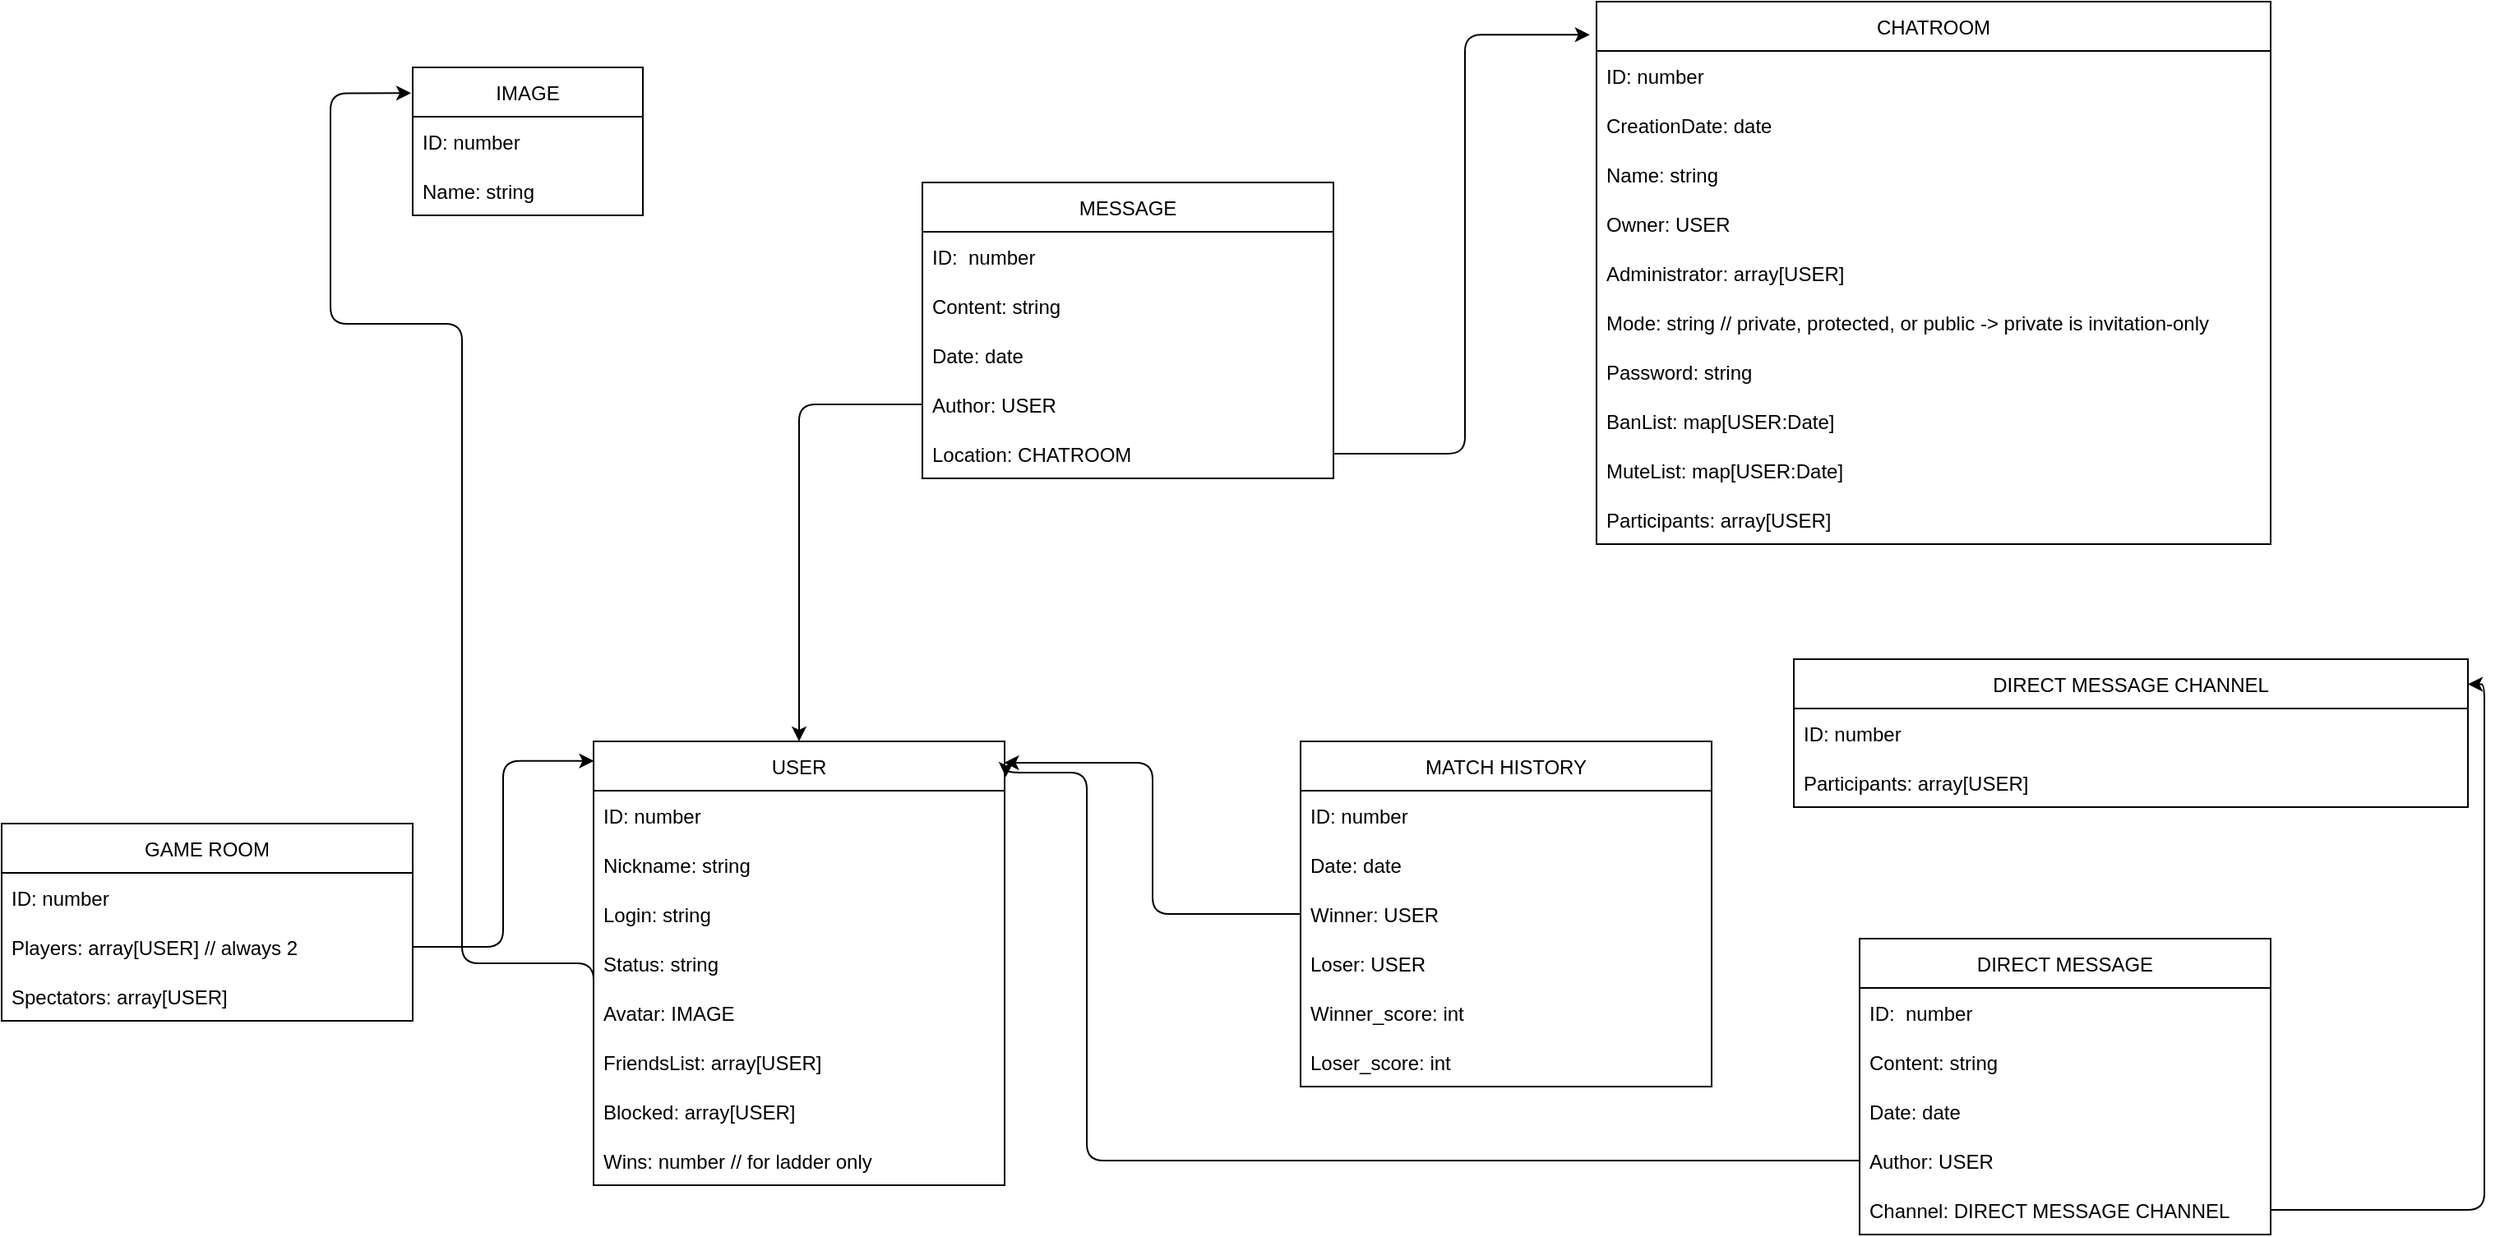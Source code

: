 <mxfile>
    <diagram id="gf0ErlG2x5OW51Hi-LXX" name="Page-1">
        <mxGraphModel dx="608" dy="477" grid="1" gridSize="10" guides="1" tooltips="1" connect="1" arrows="1" fold="1" page="1" pageScale="1" pageWidth="2500" pageHeight="1100" math="0" shadow="0">
            <root>
                <mxCell id="0"/>
                <mxCell id="1" parent="0"/>
                <mxCell id="2" value="USER" style="swimlane;fontStyle=0;childLayout=stackLayout;horizontal=1;startSize=30;horizontalStack=0;resizeParent=1;resizeParentMax=0;resizeLast=0;collapsible=1;marginBottom=0;" parent="1" vertex="1">
                    <mxGeometry x="970" y="520" width="250" height="270" as="geometry"/>
                </mxCell>
                <mxCell id="3" value="ID: number" style="text;strokeColor=none;fillColor=none;align=left;verticalAlign=middle;spacingLeft=4;spacingRight=4;overflow=hidden;points=[[0,0.5],[1,0.5]];portConstraint=eastwest;rotatable=0;" parent="2" vertex="1">
                    <mxGeometry y="30" width="250" height="30" as="geometry"/>
                </mxCell>
                <mxCell id="54" value="Nickname: string" style="text;strokeColor=none;fillColor=none;align=left;verticalAlign=middle;spacingLeft=4;spacingRight=4;overflow=hidden;points=[[0,0.5],[1,0.5]];portConstraint=eastwest;rotatable=0;" parent="2" vertex="1">
                    <mxGeometry y="60" width="250" height="30" as="geometry"/>
                </mxCell>
                <mxCell id="4" value="Login: string" style="text;strokeColor=none;fillColor=none;align=left;verticalAlign=middle;spacingLeft=4;spacingRight=4;overflow=hidden;points=[[0,0.5],[1,0.5]];portConstraint=eastwest;rotatable=0;" parent="2" vertex="1">
                    <mxGeometry y="90" width="250" height="30" as="geometry"/>
                </mxCell>
                <mxCell id="12" value="Status: string" style="text;strokeColor=none;fillColor=none;align=left;verticalAlign=middle;spacingLeft=4;spacingRight=4;overflow=hidden;points=[[0,0.5],[1,0.5]];portConstraint=eastwest;rotatable=0;" parent="2" vertex="1">
                    <mxGeometry y="120" width="250" height="30" as="geometry"/>
                </mxCell>
                <mxCell id="11" value="Avatar: IMAGE" style="text;strokeColor=none;fillColor=none;align=left;verticalAlign=middle;spacingLeft=4;spacingRight=4;overflow=hidden;points=[[0,0.5],[1,0.5]];portConstraint=eastwest;rotatable=0;" parent="2" vertex="1">
                    <mxGeometry y="150" width="250" height="30" as="geometry"/>
                </mxCell>
                <mxCell id="13" value="FriendsList: array[USER]" style="text;strokeColor=none;fillColor=none;align=left;verticalAlign=middle;spacingLeft=4;spacingRight=4;overflow=hidden;points=[[0,0.5],[1,0.5]];portConstraint=eastwest;rotatable=0;" parent="2" vertex="1">
                    <mxGeometry y="180" width="250" height="30" as="geometry"/>
                </mxCell>
                <mxCell id="90" value="Blocked: array[USER]" style="text;strokeColor=none;fillColor=none;align=left;verticalAlign=middle;spacingLeft=4;spacingRight=4;overflow=hidden;points=[[0,0.5],[1,0.5]];portConstraint=eastwest;rotatable=0;" parent="2" vertex="1">
                    <mxGeometry y="210" width="250" height="30" as="geometry"/>
                </mxCell>
                <mxCell id="5" value="Wins: number // for ladder only" style="text;strokeColor=none;fillColor=none;align=left;verticalAlign=middle;spacingLeft=4;spacingRight=4;overflow=hidden;points=[[0,0.5],[1,0.5]];portConstraint=eastwest;rotatable=0;" parent="2" vertex="1">
                    <mxGeometry y="240" width="250" height="30" as="geometry"/>
                </mxCell>
                <mxCell id="6" value="IMAGE" style="swimlane;fontStyle=0;childLayout=stackLayout;horizontal=1;startSize=30;horizontalStack=0;resizeParent=1;resizeParentMax=0;resizeLast=0;collapsible=1;marginBottom=0;" parent="1" vertex="1">
                    <mxGeometry x="860" y="110" width="140" height="90" as="geometry"/>
                </mxCell>
                <mxCell id="7" value="ID: number" style="text;strokeColor=none;fillColor=none;align=left;verticalAlign=middle;spacingLeft=4;spacingRight=4;overflow=hidden;points=[[0,0.5],[1,0.5]];portConstraint=eastwest;rotatable=0;" parent="6" vertex="1">
                    <mxGeometry y="30" width="140" height="30" as="geometry"/>
                </mxCell>
                <mxCell id="8" value="Name: string" style="text;strokeColor=none;fillColor=none;align=left;verticalAlign=middle;spacingLeft=4;spacingRight=4;overflow=hidden;points=[[0,0.5],[1,0.5]];portConstraint=eastwest;rotatable=0;" parent="6" vertex="1">
                    <mxGeometry y="60" width="140" height="30" as="geometry"/>
                </mxCell>
                <mxCell id="14" style="edgeStyle=orthogonalEdgeStyle;html=1;entryX=-0.007;entryY=0.174;entryDx=0;entryDy=0;exitX=0;exitY=0.5;exitDx=0;exitDy=0;entryPerimeter=0;" parent="1" source="11" target="6" edge="1">
                    <mxGeometry relative="1" as="geometry">
                        <Array as="points">
                            <mxPoint x="890" y="655"/>
                            <mxPoint x="890" y="266"/>
                            <mxPoint x="810" y="266"/>
                            <mxPoint x="810" y="126"/>
                        </Array>
                    </mxGeometry>
                </mxCell>
                <mxCell id="35" value="MATCH HISTORY" style="swimlane;fontStyle=0;childLayout=stackLayout;horizontal=1;startSize=30;horizontalStack=0;resizeParent=1;resizeParentMax=0;resizeLast=0;collapsible=1;marginBottom=0;" parent="1" vertex="1">
                    <mxGeometry x="1400" y="520" width="250" height="210" as="geometry"/>
                </mxCell>
                <mxCell id="55" value="ID: number" style="text;strokeColor=none;fillColor=none;align=left;verticalAlign=middle;spacingLeft=4;spacingRight=4;overflow=hidden;points=[[0,0.5],[1,0.5]];portConstraint=eastwest;rotatable=0;" parent="35" vertex="1">
                    <mxGeometry y="30" width="250" height="30" as="geometry"/>
                </mxCell>
                <mxCell id="36" value="Date: date" style="text;strokeColor=none;fillColor=none;align=left;verticalAlign=middle;spacingLeft=4;spacingRight=4;overflow=hidden;points=[[0,0.5],[1,0.5]];portConstraint=eastwest;rotatable=0;" parent="35" vertex="1">
                    <mxGeometry y="60" width="250" height="30" as="geometry"/>
                </mxCell>
                <mxCell id="37" value="Winner: USER" style="text;strokeColor=none;fillColor=none;align=left;verticalAlign=middle;spacingLeft=4;spacingRight=4;overflow=hidden;points=[[0,0.5],[1,0.5]];portConstraint=eastwest;rotatable=0;" parent="35" vertex="1">
                    <mxGeometry y="90" width="250" height="30" as="geometry"/>
                </mxCell>
                <mxCell id="109" value="Loser: USER" style="text;strokeColor=none;fillColor=none;align=left;verticalAlign=middle;spacingLeft=4;spacingRight=4;overflow=hidden;points=[[0,0.5],[1,0.5]];portConstraint=eastwest;rotatable=0;" vertex="1" parent="35">
                    <mxGeometry y="120" width="250" height="30" as="geometry"/>
                </mxCell>
                <mxCell id="116" value="Winner_score: int" style="text;strokeColor=none;fillColor=none;align=left;verticalAlign=middle;spacingLeft=4;spacingRight=4;overflow=hidden;points=[[0,0.5],[1,0.5]];portConstraint=eastwest;rotatable=0;" vertex="1" parent="35">
                    <mxGeometry y="150" width="250" height="30" as="geometry"/>
                </mxCell>
                <mxCell id="38" value="Loser_score: int" style="text;strokeColor=none;fillColor=none;align=left;verticalAlign=middle;spacingLeft=4;spacingRight=4;overflow=hidden;points=[[0,0.5],[1,0.5]];portConstraint=eastwest;rotatable=0;" parent="35" vertex="1">
                    <mxGeometry y="180" width="250" height="30" as="geometry"/>
                </mxCell>
                <mxCell id="39" style="edgeStyle=orthogonalEdgeStyle;html=1;entryX=0.999;entryY=0.048;entryDx=0;entryDy=0;entryPerimeter=0;" parent="1" source="37" target="2" edge="1">
                    <mxGeometry relative="1" as="geometry"/>
                </mxCell>
                <mxCell id="40" value="CHATROOM" style="swimlane;fontStyle=0;childLayout=stackLayout;horizontal=1;startSize=30;horizontalStack=0;resizeParent=1;resizeParentMax=0;resizeLast=0;collapsible=1;marginBottom=0;" parent="1" vertex="1">
                    <mxGeometry x="1580" y="70" width="410" height="330" as="geometry"/>
                </mxCell>
                <mxCell id="51" value="ID: number" style="text;strokeColor=none;fillColor=none;align=left;verticalAlign=middle;spacingLeft=4;spacingRight=4;overflow=hidden;points=[[0,0.5],[1,0.5]];portConstraint=eastwest;rotatable=0;" parent="40" vertex="1">
                    <mxGeometry y="30" width="410" height="30" as="geometry"/>
                </mxCell>
                <mxCell id="128" value="CreationDate: date" style="text;strokeColor=none;fillColor=none;align=left;verticalAlign=middle;spacingLeft=4;spacingRight=4;overflow=hidden;points=[[0,0.5],[1,0.5]];portConstraint=eastwest;rotatable=0;" vertex="1" parent="40">
                    <mxGeometry y="60" width="410" height="30" as="geometry"/>
                </mxCell>
                <mxCell id="41" value="Name: string" style="text;strokeColor=none;fillColor=none;align=left;verticalAlign=middle;spacingLeft=4;spacingRight=4;overflow=hidden;points=[[0,0.5],[1,0.5]];portConstraint=eastwest;rotatable=0;" parent="40" vertex="1">
                    <mxGeometry y="90" width="410" height="30" as="geometry"/>
                </mxCell>
                <mxCell id="50" value="Owner: USER" style="text;strokeColor=none;fillColor=none;align=left;verticalAlign=middle;spacingLeft=4;spacingRight=4;overflow=hidden;points=[[0,0.5],[1,0.5]];portConstraint=eastwest;rotatable=0;" parent="40" vertex="1">
                    <mxGeometry y="120" width="410" height="30" as="geometry"/>
                </mxCell>
                <mxCell id="53" value="Administrator: array[USER]" style="text;strokeColor=none;fillColor=none;align=left;verticalAlign=middle;spacingLeft=4;spacingRight=4;overflow=hidden;points=[[0,0.5],[1,0.5]];portConstraint=eastwest;rotatable=0;" parent="40" vertex="1">
                    <mxGeometry y="150" width="410" height="30" as="geometry"/>
                </mxCell>
                <mxCell id="42" value="Mode: string // private, protected, or public -&gt; private is invitation-only" style="text;strokeColor=none;fillColor=none;align=left;verticalAlign=middle;spacingLeft=4;spacingRight=4;overflow=hidden;points=[[0,0.5],[1,0.5]];portConstraint=eastwest;rotatable=0;" parent="40" vertex="1">
                    <mxGeometry y="180" width="410" height="30" as="geometry"/>
                </mxCell>
                <mxCell id="58" value="Password: string" style="text;strokeColor=none;fillColor=none;align=left;verticalAlign=middle;spacingLeft=4;spacingRight=4;overflow=hidden;points=[[0,0.5],[1,0.5]];portConstraint=eastwest;rotatable=0;" parent="40" vertex="1">
                    <mxGeometry y="210" width="410" height="30" as="geometry"/>
                </mxCell>
                <mxCell id="67" value="BanList: map[USER:Date]" style="text;strokeColor=none;fillColor=none;align=left;verticalAlign=middle;spacingLeft=4;spacingRight=4;overflow=hidden;points=[[0,0.5],[1,0.5]];portConstraint=eastwest;rotatable=0;" parent="40" vertex="1">
                    <mxGeometry y="240" width="410" height="30" as="geometry"/>
                </mxCell>
                <mxCell id="52" value="MuteList: map[USER:Date]" style="text;strokeColor=none;fillColor=none;align=left;verticalAlign=middle;spacingLeft=4;spacingRight=4;overflow=hidden;points=[[0,0.5],[1,0.5]];portConstraint=eastwest;rotatable=0;" parent="40" vertex="1">
                    <mxGeometry y="270" width="410" height="30" as="geometry"/>
                </mxCell>
                <mxCell id="68" value="Participants: array[USER]" style="text;strokeColor=none;fillColor=none;align=left;verticalAlign=middle;spacingLeft=4;spacingRight=4;overflow=hidden;points=[[0,0.5],[1,0.5]];portConstraint=eastwest;rotatable=0;" parent="40" vertex="1">
                    <mxGeometry y="300" width="410" height="30" as="geometry"/>
                </mxCell>
                <mxCell id="44" value="MESSAGE" style="swimlane;fontStyle=0;childLayout=stackLayout;horizontal=1;startSize=30;horizontalStack=0;resizeParent=1;resizeParentMax=0;resizeLast=0;collapsible=1;marginBottom=0;" parent="1" vertex="1">
                    <mxGeometry x="1170" y="180" width="250" height="180" as="geometry"/>
                </mxCell>
                <mxCell id="45" value="ID:  number" style="text;strokeColor=none;fillColor=none;align=left;verticalAlign=middle;spacingLeft=4;spacingRight=4;overflow=hidden;points=[[0,0.5],[1,0.5]];portConstraint=eastwest;rotatable=0;" parent="44" vertex="1">
                    <mxGeometry y="30" width="250" height="30" as="geometry"/>
                </mxCell>
                <mxCell id="56" value="Content: string" style="text;strokeColor=none;fillColor=none;align=left;verticalAlign=middle;spacingLeft=4;spacingRight=4;overflow=hidden;points=[[0,0.5],[1,0.5]];portConstraint=eastwest;rotatable=0;" parent="44" vertex="1">
                    <mxGeometry y="60" width="250" height="30" as="geometry"/>
                </mxCell>
                <mxCell id="46" value="Date: date" style="text;strokeColor=none;fillColor=none;align=left;verticalAlign=middle;spacingLeft=4;spacingRight=4;overflow=hidden;points=[[0,0.5],[1,0.5]];portConstraint=eastwest;rotatable=0;" parent="44" vertex="1">
                    <mxGeometry y="90" width="250" height="30" as="geometry"/>
                </mxCell>
                <mxCell id="49" value="Author: USER" style="text;strokeColor=none;fillColor=none;align=left;verticalAlign=middle;spacingLeft=4;spacingRight=4;overflow=hidden;points=[[0,0.5],[1,0.5]];portConstraint=eastwest;rotatable=0;" parent="44" vertex="1">
                    <mxGeometry y="120" width="250" height="30" as="geometry"/>
                </mxCell>
                <mxCell id="47" value="Location: CHATROOM" style="text;strokeColor=none;fillColor=none;align=left;verticalAlign=middle;spacingLeft=4;spacingRight=4;overflow=hidden;points=[[0,0.5],[1,0.5]];portConstraint=eastwest;rotatable=0;" parent="44" vertex="1">
                    <mxGeometry y="150" width="250" height="30" as="geometry"/>
                </mxCell>
                <mxCell id="57" style="edgeStyle=orthogonalEdgeStyle;html=1;entryX=0.5;entryY=0;entryDx=0;entryDy=0;" parent="1" source="49" target="2" edge="1">
                    <mxGeometry relative="1" as="geometry"/>
                </mxCell>
                <mxCell id="70" value="DIRECT MESSAGE CHANNEL" style="swimlane;fontStyle=0;childLayout=stackLayout;horizontal=1;startSize=30;horizontalStack=0;resizeParent=1;resizeParentMax=0;resizeLast=0;collapsible=1;marginBottom=0;" parent="1" vertex="1">
                    <mxGeometry x="1700" y="470" width="410" height="90" as="geometry"/>
                </mxCell>
                <mxCell id="80" value="ID: number" style="text;strokeColor=none;fillColor=none;align=left;verticalAlign=middle;spacingLeft=4;spacingRight=4;overflow=hidden;points=[[0,0.5],[1,0.5]];portConstraint=eastwest;rotatable=0;" parent="70" vertex="1">
                    <mxGeometry y="30" width="410" height="30" as="geometry"/>
                </mxCell>
                <mxCell id="78" value="Participants: array[USER]" style="text;strokeColor=none;fillColor=none;align=left;verticalAlign=middle;spacingLeft=4;spacingRight=4;overflow=hidden;points=[[0,0.5],[1,0.5]];portConstraint=eastwest;rotatable=0;" parent="70" vertex="1">
                    <mxGeometry y="60" width="410" height="30" as="geometry"/>
                </mxCell>
                <mxCell id="81" value="DIRECT MESSAGE" style="swimlane;fontStyle=0;childLayout=stackLayout;horizontal=1;startSize=30;horizontalStack=0;resizeParent=1;resizeParentMax=0;resizeLast=0;collapsible=1;marginBottom=0;" parent="1" vertex="1">
                    <mxGeometry x="1740" y="640" width="250" height="180" as="geometry"/>
                </mxCell>
                <mxCell id="82" value="ID:  number" style="text;strokeColor=none;fillColor=none;align=left;verticalAlign=middle;spacingLeft=4;spacingRight=4;overflow=hidden;points=[[0,0.5],[1,0.5]];portConstraint=eastwest;rotatable=0;" parent="81" vertex="1">
                    <mxGeometry y="30" width="250" height="30" as="geometry"/>
                </mxCell>
                <mxCell id="83" value="Content: string" style="text;strokeColor=none;fillColor=none;align=left;verticalAlign=middle;spacingLeft=4;spacingRight=4;overflow=hidden;points=[[0,0.5],[1,0.5]];portConstraint=eastwest;rotatable=0;" parent="81" vertex="1">
                    <mxGeometry y="60" width="250" height="30" as="geometry"/>
                </mxCell>
                <mxCell id="84" value="Date: date" style="text;strokeColor=none;fillColor=none;align=left;verticalAlign=middle;spacingLeft=4;spacingRight=4;overflow=hidden;points=[[0,0.5],[1,0.5]];portConstraint=eastwest;rotatable=0;" parent="81" vertex="1">
                    <mxGeometry y="90" width="250" height="30" as="geometry"/>
                </mxCell>
                <mxCell id="85" value="Author: USER" style="text;strokeColor=none;fillColor=none;align=left;verticalAlign=middle;spacingLeft=4;spacingRight=4;overflow=hidden;points=[[0,0.5],[1,0.5]];portConstraint=eastwest;rotatable=0;" parent="81" vertex="1">
                    <mxGeometry y="120" width="250" height="30" as="geometry"/>
                </mxCell>
                <mxCell id="86" value="Channel: DIRECT MESSAGE CHANNEL" style="text;strokeColor=none;fillColor=none;align=left;verticalAlign=middle;spacingLeft=4;spacingRight=4;overflow=hidden;points=[[0,0.5],[1,0.5]];portConstraint=eastwest;rotatable=0;" parent="81" vertex="1">
                    <mxGeometry y="150" width="250" height="30" as="geometry"/>
                </mxCell>
                <mxCell id="87" style="edgeStyle=orthogonalEdgeStyle;html=1;entryX=1;entryY=0.169;entryDx=0;entryDy=0;entryPerimeter=0;" parent="1" source="86" target="70" edge="1">
                    <mxGeometry relative="1" as="geometry"/>
                </mxCell>
                <mxCell id="88" style="edgeStyle=orthogonalEdgeStyle;html=1;entryX=1.003;entryY=0.08;entryDx=0;entryDy=0;entryPerimeter=0;" parent="1" source="85" target="2" edge="1">
                    <mxGeometry relative="1" as="geometry">
                        <Array as="points">
                            <mxPoint x="1270" y="775"/>
                            <mxPoint x="1270" y="539"/>
                        </Array>
                    </mxGeometry>
                </mxCell>
                <mxCell id="89" style="edgeStyle=orthogonalEdgeStyle;html=1;entryX=-0.01;entryY=0.061;entryDx=0;entryDy=0;entryPerimeter=0;" parent="1" source="47" target="40" edge="1">
                    <mxGeometry relative="1" as="geometry"/>
                </mxCell>
                <mxCell id="91" value="GAME ROOM" style="swimlane;fontStyle=0;childLayout=stackLayout;horizontal=1;startSize=30;horizontalStack=0;resizeParent=1;resizeParentMax=0;resizeLast=0;collapsible=1;marginBottom=0;" parent="1" vertex="1">
                    <mxGeometry x="610" y="570" width="250" height="120" as="geometry"/>
                </mxCell>
                <mxCell id="92" value="ID: number" style="text;strokeColor=none;fillColor=none;align=left;verticalAlign=middle;spacingLeft=4;spacingRight=4;overflow=hidden;points=[[0,0.5],[1,0.5]];portConstraint=eastwest;rotatable=0;" parent="91" vertex="1">
                    <mxGeometry y="30" width="250" height="30" as="geometry"/>
                </mxCell>
                <mxCell id="100" value="Players: array[USER] // always 2" style="text;strokeColor=none;fillColor=none;align=left;verticalAlign=middle;spacingLeft=4;spacingRight=4;overflow=hidden;points=[[0,0.5],[1,0.5]];portConstraint=eastwest;rotatable=0;" parent="91" vertex="1">
                    <mxGeometry y="60" width="250" height="30" as="geometry"/>
                </mxCell>
                <mxCell id="117" value="Spectators: array[USER]" style="text;strokeColor=none;fillColor=none;align=left;verticalAlign=middle;spacingLeft=4;spacingRight=4;overflow=hidden;points=[[0,0.5],[1,0.5]];portConstraint=eastwest;rotatable=0;" vertex="1" parent="91">
                    <mxGeometry y="90" width="250" height="30" as="geometry"/>
                </mxCell>
                <mxCell id="108" style="edgeStyle=orthogonalEdgeStyle;html=1;entryX=0.001;entryY=0.044;entryDx=0;entryDy=0;entryPerimeter=0;" parent="1" source="100" target="2" edge="1">
                    <mxGeometry relative="1" as="geometry"/>
                </mxCell>
            </root>
        </mxGraphModel>
    </diagram>
</mxfile>